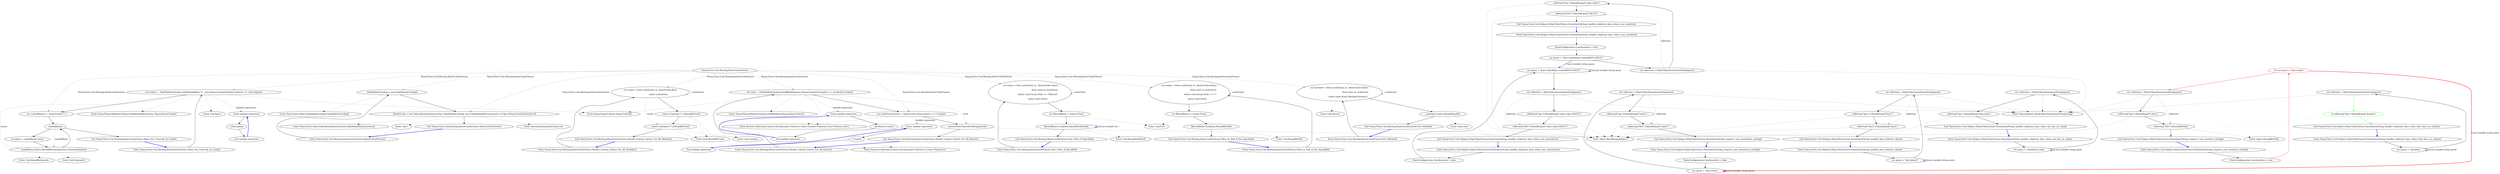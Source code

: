 digraph  {
n64 [label="Nancy.Tests.Unit.Routing.RouteCacheFixture", span=""];
n0 [cluster="Nancy.Tests.Unit.Routing.RouteCacheFixture.RouteCacheFixture()", label="Entry Nancy.Tests.Unit.Routing.RouteCacheFixture.RouteCacheFixture()", span="19-19"];
n1 [cluster="Nancy.Tests.Unit.Routing.RouteCacheFixture.RouteCacheFixture()", label="_FakeModuleCatalog = new FakeModuleCatalog()", span="21-21"];
n2 [cluster="Nancy.Tests.Unit.Routing.RouteCacheFixture.RouteCacheFixture()", label="_RouteCache = new Nancy.Routing.RouteCache(_FakeModuleCatalog, new FakeModuleKeyGenerator(), A.Fake<INancyContextFactory>())", span="23-23"];
n4 [cluster="Nancy.Tests.Fakes.FakeModuleCatalog.FakeModuleCatalog()", label="Entry Nancy.Tests.Fakes.FakeModuleCatalog.FakeModuleCatalog()", span="13-13"];
n3 [cluster="Nancy.Tests.Unit.Routing.RouteCacheFixture.RouteCacheFixture()", label="Exit Nancy.Tests.Unit.Routing.RouteCacheFixture.RouteCacheFixture()", span="19-19"];
n5 [cluster="Nancy.Routing.RouteCache.cstr", label="Entry Nancy.Routing.RouteCache.cstr", span=""];
n6 [cluster="Nancy.Tests.Fakes.FakeModuleKeyGenerator.FakeModuleKeyGenerator()", label="Entry Nancy.Tests.Fakes.FakeModuleKeyGenerator.FakeModuleKeyGenerator()", span="4-4"];
n7 [cluster="Unk.>", label="Entry Unk.>", span=""];
n8 [cluster="Nancy.Tests.Unit.Routing.RouteCacheFixture.Should_Contain_Entries_For_All_Modules()", label="Entry Nancy.Tests.Unit.Routing.RouteCacheFixture.Should_Contain_Entries_For_All_Modules()", span="27-27"];
n9 [cluster="Nancy.Tests.Unit.Routing.RouteCacheFixture.Should_Contain_Entries_For_All_Modules()", label="var routes = from cacheEntry in _RouteCache.Keys\r\n                         select cacheEntry", span="29-30"];
n10 [cluster="Nancy.Tests.Unit.Routing.RouteCacheFixture.Should_Contain_Entries_For_All_Modules()", label="routes.Contains(''1'').ShouldBeTrue()", span="32-32"];
n11 [cluster="Nancy.Tests.Unit.Routing.RouteCacheFixture.Should_Contain_Entries_For_All_Modules()", label="routes.Contains(''2'').ShouldBeTrue()", span="33-33"];
n13 [cluster="Unk.Contains", label="Entry Unk.Contains", span=""];
n14 [cluster="bool.ShouldBeTrue()", label="Entry bool.ShouldBeTrue()", span="85-85"];
n12 [cluster="Nancy.Tests.Unit.Routing.RouteCacheFixture.Should_Contain_Entries_For_All_Modules()", label="Exit Nancy.Tests.Unit.Routing.RouteCacheFixture.Should_Contain_Entries_For_All_Modules()", span="27-27"];
n15 [cluster="Nancy.Tests.Unit.Routing.RouteCacheFixture.Should_Contain_Entries_For_All_Routes()", label="Entry Nancy.Tests.Unit.Routing.RouteCacheFixture.Should_Contain_Entries_For_All_Routes()", span="37-37"];
n16 [cluster="Nancy.Tests.Unit.Routing.RouteCacheFixture.Should_Contain_Entries_For_All_Routes()", label="var total = _FakeModuleCatalog.GetAllModules(new NancyContext()).Sum(nm => nm.Routes.Count())", span="39-39"];
n17 [cluster="Nancy.Tests.Unit.Routing.RouteCacheFixture.Should_Contain_Entries_For_All_Routes()", label="var cacheEntriesTotal = _RouteCache.Values.Sum(c => c.Count())", span="41-41"];
n20 [cluster="Nancy.NancyContext.NancyContext()", label="Entry Nancy.NancyContext.NancyContext()", span="20-20"];
n21 [cluster="Nancy.INancyModuleCatalog.GetAllModules(Nancy.NancyContext)", label="Entry Nancy.INancyModuleCatalog.GetAllModules(Nancy.NancyContext)", span="14-14"];
n22 [cluster="System.Collections.Generic.IEnumerable<TSource>.Sum<TSource>(System.Func<TSource, int>)", label="Entry System.Collections.Generic.IEnumerable<TSource>.Sum<TSource>(System.Func<TSource, int>)", span="0-0"];
n24 [cluster="lambda expression", label="Entry lambda expression", span="39-39"];
n18 [cluster="Nancy.Tests.Unit.Routing.RouteCacheFixture.Should_Contain_Entries_For_All_Routes()", label="cacheEntriesTotal.ShouldEqual(total)", span="43-43"];
n28 [cluster="lambda expression", label="Entry lambda expression", span="41-41"];
n19 [cluster="Nancy.Tests.Unit.Routing.RouteCacheFixture.Should_Contain_Entries_For_All_Routes()", label="Exit Nancy.Tests.Unit.Routing.RouteCacheFixture.Should_Contain_Entries_For_All_Routes()", span="37-37"];
n23 [cluster="object.ShouldEqual(object)", label="Entry object.ShouldEqual(object)", span="95-95"];
n25 [cluster="lambda expression", label="nm.Routes.Count()", span="39-39"];
n26 [cluster="lambda expression", label="Exit lambda expression", span="39-39"];
n27 [cluster="System.Collections.Generic.IEnumerable<TSource>.Count<TSource>()", label="Entry System.Collections.Generic.IEnumerable<TSource>.Count<TSource>()", span="0-0"];
n29 [cluster="lambda expression", label="c.Count()", span="41-41"];
n30 [cluster="lambda expression", label="Exit lambda expression", span="41-41"];
n31 [cluster="Nancy.Tests.Unit.Routing.RouteCacheFixture.Sets_Filter_If_Specified()", label="Entry Nancy.Tests.Unit.Routing.RouteCacheFixture.Sets_Filter_If_Specified()", span="47-47"];
n32 [cluster="Nancy.Tests.Unit.Routing.RouteCacheFixture.Sets_Filter_If_Specified()", label="var routes = from cacheEntry in _RouteCache.Values\r\n                         from route in cacheEntry\r\n                         where route.Item2.Path == ''/filtered''\r\n                         select route.Item2", span="49-52"];
n33 [cluster="Nancy.Tests.Unit.Routing.RouteCacheFixture.Sets_Filter_If_Specified()", label="var filteredRoute = routes.First()", span="54-54"];
n34 [cluster="Nancy.Tests.Unit.Routing.RouteCacheFixture.Sets_Filter_If_Specified()", label="filteredRoute.Condition.ShouldNotBeNull()", span="56-56"];
n36 [cluster="Unk.First", label="Entry Unk.First", span=""];
n35 [cluster="Nancy.Tests.Unit.Routing.RouteCacheFixture.Sets_Filter_If_Specified()", label="Exit Nancy.Tests.Unit.Routing.RouteCacheFixture.Sets_Filter_If_Specified()", span="47-47"];
n37 [cluster="Unk.ShouldNotBeNull", label="Entry Unk.ShouldNotBeNull", span=""];
n38 [cluster="Nancy.Tests.Unit.Routing.RouteCacheFixture.Filter_Is_Null_If_Not_Specified()", label="Entry Nancy.Tests.Unit.Routing.RouteCacheFixture.Filter_Is_Null_If_Not_Specified()", span="60-60"];
n39 [cluster="Nancy.Tests.Unit.Routing.RouteCacheFixture.Filter_Is_Null_If_Not_Specified()", label="var routes = from cacheEntry in _RouteCache.Values\r\n                         from route in cacheEntry\r\n                         where route.Item2.Path == ''/''\r\n                         select route.Item2", span="62-65"];
n40 [cluster="Nancy.Tests.Unit.Routing.RouteCacheFixture.Filter_Is_Null_If_Not_Specified()", label="var filteredRoute = routes.First()", span="67-67"];
n41 [cluster="Nancy.Tests.Unit.Routing.RouteCacheFixture.Filter_Is_Null_If_Not_Specified()", label="filteredRoute.Condition.ShouldBeNull()", span="69-69"];
n42 [cluster="Nancy.Tests.Unit.Routing.RouteCacheFixture.Filter_Is_Null_If_Not_Specified()", label="Exit Nancy.Tests.Unit.Routing.RouteCacheFixture.Filter_Is_Null_If_Not_Specified()", span="60-60"];
n43 [cluster="Unk.ShouldBeNull", label="Entry Unk.ShouldBeNull", span=""];
n44 [cluster="Nancy.Tests.Unit.Routing.RouteCacheFixture.Sets_Method()", label="Entry Nancy.Tests.Unit.Routing.RouteCacheFixture.Sets_Method()", span="73-73"];
n45 [cluster="Nancy.Tests.Unit.Routing.RouteCacheFixture.Sets_Method()", label="var methods = (from cacheEntry in _RouteCache.Values\r\n                          from route in cacheEntry\r\n                          select route.Item2.Method).Distinct()", span="75-77"];
n46 [cluster="Nancy.Tests.Unit.Routing.RouteCacheFixture.Sets_Method()", label="methods.Count().ShouldEqual(4)", span="79-79"];
n48 [cluster="Unk.Distinct", label="Entry Unk.Distinct", span=""];
n47 [cluster="Nancy.Tests.Unit.Routing.RouteCacheFixture.Sets_Method()", label="Exit Nancy.Tests.Unit.Routing.RouteCacheFixture.Sets_Method()", span="73-73"];
n49 [cluster="Unk.Count", label="Entry Unk.Count", span=""];
n50 [cluster="Nancy.Tests.Unit.Routing.RouteCacheFixture.Index_Set_Correctly_In_Cache()", label="Entry Nancy.Tests.Unit.Routing.RouteCacheFixture.Index_Set_Correctly_In_Cache()", span="83-83"];
n51 [cluster="Nancy.Tests.Unit.Routing.RouteCacheFixture.Index_Set_Correctly_In_Cache()", label="var routes = _FakeModuleCatalog.GetModuleByKey(''1'', new NancyContext()).Routes.Select(r => r.Description)", span="85-85"];
n52 [cluster="Nancy.Tests.Unit.Routing.RouteCacheFixture.Index_Set_Correctly_In_Cache()", label="var cachedRoutes = _RouteCache[''1'']", span="87-87"];
n57 [cluster="Nancy.INancyModuleCatalog.GetModuleByKey(string, Nancy.NancyContext)", label="Entry Nancy.INancyModuleCatalog.GetModuleByKey(string, Nancy.NancyContext)", span="22-22"];
n58 [cluster="Unk.Select", label="Entry Unk.Select", span=""];
n61 [cluster="lambda expression", label="Entry lambda expression", span="85-85"];
n55 [cluster="Nancy.Tests.Unit.Routing.RouteCacheFixture.Index_Set_Correctly_In_Cache()", label="cachedRoute.Item2.ShouldBeSameAs(routes.ElementAt(index))", span="92-92"];
n53 [cluster="Nancy.Tests.Unit.Routing.RouteCacheFixture.Index_Set_Correctly_In_Cache()", label=cachedRoutes, span="89-89"];
n54 [cluster="Nancy.Tests.Unit.Routing.RouteCacheFixture.Index_Set_Correctly_In_Cache()", label="var index = cachedRoute.Item1", span="91-91"];
n56 [cluster="Nancy.Tests.Unit.Routing.RouteCacheFixture.Index_Set_Correctly_In_Cache()", label="Exit Nancy.Tests.Unit.Routing.RouteCacheFixture.Index_Set_Correctly_In_Cache()", span="83-83"];
n59 [cluster="Unk.ElementAt", label="Entry Unk.ElementAt", span=""];
n60 [cluster="Unk.ShouldBeSameAs", label="Entry Unk.ShouldBeSameAs", span=""];
n62 [cluster="lambda expression", label="r.Description", span="85-85"];
n63 [cluster="lambda expression", label="Exit lambda expression", span="85-85"];
m0_24 [cluster="Nancy.Tests.Unit.Helpers.HttpUtilityFixture.ParseQueryString_handles_duplicate_keys_when_case_sensitive()", file="HttpUtilityFixture.cs", label="Entry Nancy.Tests.Unit.Helpers.HttpUtilityFixture.ParseQueryString_handles_duplicate_keys_when_case_sensitive()", span="53-53"];
m0_25 [cluster="Nancy.Tests.Unit.Helpers.HttpUtilityFixture.ParseQueryString_handles_duplicate_keys_when_case_sensitive()", file="HttpUtilityFixture.cs", label="StaticConfiguration.CaseSensitive = true", span="56-56"];
m0_26 [cluster="Nancy.Tests.Unit.Helpers.HttpUtilityFixture.ParseQueryString_handles_duplicate_keys_when_case_sensitive()", file="HttpUtilityFixture.cs", label="var query = ''key=value&key=value&KEY=VALUE''", span="57-57"];
m0_27 [cluster="Nancy.Tests.Unit.Helpers.HttpUtilityFixture.ParseQueryString_handles_duplicate_keys_when_case_sensitive()", file="HttpUtilityFixture.cs", label="var collection = HttpUtility.ParseQueryString(query)", span="60-60"];
m0_28 [cluster="Nancy.Tests.Unit.Helpers.HttpUtilityFixture.ParseQueryString_handles_duplicate_keys_when_case_sensitive()", file="HttpUtilityFixture.cs", label="collection[''key''].ShouldEqual(''value,value'')", span="63-63"];
m0_29 [cluster="Nancy.Tests.Unit.Helpers.HttpUtilityFixture.ParseQueryString_handles_duplicate_keys_when_case_sensitive()", file="HttpUtilityFixture.cs", label="collection[''KEY''].ShouldEqual(''VALUE'')", span="64-64"];
m0_30 [cluster="Nancy.Tests.Unit.Helpers.HttpUtilityFixture.ParseQueryString_handles_duplicate_keys_when_case_sensitive()", file="HttpUtilityFixture.cs", label="Exit Nancy.Tests.Unit.Helpers.HttpUtilityFixture.ParseQueryString_handles_duplicate_keys_when_case_sensitive()", span="53-53"];
m0_16 [cluster="object.ShouldBeNull()", file="HttpUtilityFixture.cs", label="Entry object.ShouldBeNull()", span="145-145"];
m0_0 [cluster="Nancy.Tests.Unit.Helpers.HttpUtilityFixture.ParseQueryString_respects_case_insensitive_setting()", file="HttpUtilityFixture.cs", label="Entry Nancy.Tests.Unit.Helpers.HttpUtilityFixture.ParseQueryString_respects_case_insensitive_setting()", span="8-8"];
m0_1 [cluster="Nancy.Tests.Unit.Helpers.HttpUtilityFixture.ParseQueryString_respects_case_insensitive_setting()", file="HttpUtilityFixture.cs", label="StaticConfiguration.CaseSensitive = false", span="11-11"];
m0_2 [cluster="Nancy.Tests.Unit.Helpers.HttpUtilityFixture.ParseQueryString_respects_case_insensitive_setting()", file="HttpUtilityFixture.cs", label="var query = ''key=value''", span="12-12"];
m0_3 [cluster="Nancy.Tests.Unit.Helpers.HttpUtilityFixture.ParseQueryString_respects_case_insensitive_setting()", file="HttpUtilityFixture.cs", label="var collection = HttpUtility.ParseQueryString(query)", span="15-15"];
m0_4 [cluster="Nancy.Tests.Unit.Helpers.HttpUtilityFixture.ParseQueryString_respects_case_insensitive_setting()", file="HttpUtilityFixture.cs", label="collection[''key''].ShouldEqual(''value'')", span="18-18"];
m0_5 [cluster="Nancy.Tests.Unit.Helpers.HttpUtilityFixture.ParseQueryString_respects_case_insensitive_setting()", file="HttpUtilityFixture.cs", label="collection[''KEY''].ShouldEqual(''value'')", span="19-19"];
m0_6 [cluster="Nancy.Tests.Unit.Helpers.HttpUtilityFixture.ParseQueryString_respects_case_insensitive_setting()", file="HttpUtilityFixture.cs", label="Exit Nancy.Tests.Unit.Helpers.HttpUtilityFixture.ParseQueryString_respects_case_insensitive_setting()", span="8-8"];
m0_37 [cluster="Nancy.Tests.Unit.Helpers.HttpUtilityFixture.ParseQueryString_handles_duplicate_keys_when_one_has_no_value()", file="HttpUtilityFixture.cs", label="Entry Nancy.Tests.Unit.Helpers.HttpUtilityFixture.ParseQueryString_handles_duplicate_keys_when_one_has_no_value()", span="82-82"];
m0_38 [cluster="Nancy.Tests.Unit.Helpers.HttpUtilityFixture.ParseQueryString_handles_duplicate_keys_when_one_has_no_value()", file="HttpUtilityFixture.cs", label="var query = ''key&key=value''", span="85-85"];
m0_39 [cluster="Nancy.Tests.Unit.Helpers.HttpUtilityFixture.ParseQueryString_handles_duplicate_keys_when_one_has_no_value()", file="HttpUtilityFixture.cs", label="var collection = HttpUtility.ParseQueryString(query)", span="88-88"];
m0_40 [cluster="Nancy.Tests.Unit.Helpers.HttpUtilityFixture.ParseQueryString_handles_duplicate_keys_when_one_has_no_value()", file="HttpUtilityFixture.cs", label="collection[''key''].ShouldEqual(''key,value'')", span="91-91"];
m0_41 [cluster="Nancy.Tests.Unit.Helpers.HttpUtilityFixture.ParseQueryString_handles_duplicate_keys_when_one_has_no_value()", file="HttpUtilityFixture.cs", label="Exit Nancy.Tests.Unit.Helpers.HttpUtilityFixture.ParseQueryString_handles_duplicate_keys_when_one_has_no_value()", span="82-82"];
m0_42 [cluster="Nancy.Tests.Unit.Helpers.HttpUtilityFixture.ParseQueryString_handles_duplicate_keys_when_they_have_no_values()", file="HttpUtilityFixture.cs", label="Entry Nancy.Tests.Unit.Helpers.HttpUtilityFixture.ParseQueryString_handles_duplicate_keys_when_they_have_no_values()", span="95-95"];
m0_43 [cluster="Nancy.Tests.Unit.Helpers.HttpUtilityFixture.ParseQueryString_handles_duplicate_keys_when_they_have_no_values()", file="HttpUtilityFixture.cs", label="var query = ''key&key''", span="98-98"];
m0_44 [cluster="Nancy.Tests.Unit.Helpers.HttpUtilityFixture.ParseQueryString_handles_duplicate_keys_when_they_have_no_values()", file="HttpUtilityFixture.cs", label="var collection = HttpUtility.ParseQueryString(query)", span="101-101"];
m0_45 [cluster="Nancy.Tests.Unit.Helpers.HttpUtilityFixture.ParseQueryString_handles_duplicate_keys_when_they_have_no_values()", color=green, community=0, file="HttpUtilityFixture.cs", label="9: collection[''key''].ShouldEqual(''key,key'')", span="108-108"];
m0_46 [cluster="Nancy.Tests.Unit.Helpers.HttpUtilityFixture.ParseQueryString_handles_duplicate_keys_when_they_have_no_values()", file="HttpUtilityFixture.cs", label="Exit Nancy.Tests.Unit.Helpers.HttpUtilityFixture.ParseQueryString_handles_duplicate_keys_when_they_have_no_values()", span="95-95"];
m0_9 [cluster="Nancy.Tests.Unit.Helpers.HttpUtilityFixture.ParseQueryString_respects_case_sensitive_setting()", file="HttpUtilityFixture.cs", label="Entry Nancy.Tests.Unit.Helpers.HttpUtilityFixture.ParseQueryString_respects_case_sensitive_setting()", span="23-23"];
m0_10 [cluster="Nancy.Tests.Unit.Helpers.HttpUtilityFixture.ParseQueryString_respects_case_sensitive_setting()", file="HttpUtilityFixture.cs", label="StaticConfiguration.CaseSensitive = true", span="26-26"];
m0_11 [cluster="Nancy.Tests.Unit.Helpers.HttpUtilityFixture.ParseQueryString_respects_case_sensitive_setting()", color=red, community=0, file="HttpUtilityFixture.cs", label="19: var query = ''key=value''", span="27-27"];
m0_12 [cluster="Nancy.Tests.Unit.Helpers.HttpUtilityFixture.ParseQueryString_respects_case_sensitive_setting()", file="HttpUtilityFixture.cs", label="var collection = HttpUtility.ParseQueryString(query)", span="30-30"];
m0_13 [cluster="Nancy.Tests.Unit.Helpers.HttpUtilityFixture.ParseQueryString_respects_case_sensitive_setting()", file="HttpUtilityFixture.cs", label="collection[''key''].ShouldEqual(''value'')", span="33-33"];
m0_14 [cluster="Nancy.Tests.Unit.Helpers.HttpUtilityFixture.ParseQueryString_respects_case_sensitive_setting()", file="HttpUtilityFixture.cs", label="collection[''KEY''].ShouldBeNull()", span="34-34"];
m0_15 [cluster="Nancy.Tests.Unit.Helpers.HttpUtilityFixture.ParseQueryString_respects_case_sensitive_setting()", file="HttpUtilityFixture.cs", label="Exit Nancy.Tests.Unit.Helpers.HttpUtilityFixture.ParseQueryString_respects_case_sensitive_setting()", span="23-23"];
m0_7 [cluster="Nancy.Helpers.HttpUtility.ParseQueryString(string)", file="HttpUtilityFixture.cs", label="Entry Nancy.Helpers.HttpUtility.ParseQueryString(string)", span="682-682"];
m0_31 [cluster="Nancy.Tests.Unit.Helpers.HttpUtilityFixture.ParseQueryString_handles_keys_without_values()", file="HttpUtilityFixture.cs", label="Entry Nancy.Tests.Unit.Helpers.HttpUtilityFixture.ParseQueryString_handles_keys_without_values()", span="68-68"];
m0_32 [cluster="Nancy.Tests.Unit.Helpers.HttpUtilityFixture.ParseQueryString_handles_keys_without_values()", file="HttpUtilityFixture.cs", label="var query = ''key1&key2''", span="71-71"];
m0_33 [cluster="Nancy.Tests.Unit.Helpers.HttpUtilityFixture.ParseQueryString_handles_keys_without_values()", file="HttpUtilityFixture.cs", label="var collection = HttpUtility.ParseQueryString(query)", span="74-74"];
m0_34 [cluster="Nancy.Tests.Unit.Helpers.HttpUtilityFixture.ParseQueryString_handles_keys_without_values()", file="HttpUtilityFixture.cs", label="collection[''key1''].ShouldEqual(''key1'')", span="77-77"];
m0_35 [cluster="Nancy.Tests.Unit.Helpers.HttpUtilityFixture.ParseQueryString_handles_keys_without_values()", file="HttpUtilityFixture.cs", label="collection[''key2''].ShouldEqual(''key2'')", span="78-78"];
m0_36 [cluster="Nancy.Tests.Unit.Helpers.HttpUtilityFixture.ParseQueryString_handles_keys_without_values()", file="HttpUtilityFixture.cs", label="Exit Nancy.Tests.Unit.Helpers.HttpUtilityFixture.ParseQueryString_handles_keys_without_values()", span="68-68"];
m0_17 [cluster="Nancy.Tests.Unit.Helpers.HttpUtilityFixture.ParseQueryString_handles_duplicate_keys_when_case_insensitive()", file="HttpUtilityFixture.cs", label="Entry Nancy.Tests.Unit.Helpers.HttpUtilityFixture.ParseQueryString_handles_duplicate_keys_when_case_insensitive()", span="38-38"];
m0_18 [cluster="Nancy.Tests.Unit.Helpers.HttpUtilityFixture.ParseQueryString_handles_duplicate_keys_when_case_insensitive()", file="HttpUtilityFixture.cs", label="StaticConfiguration.CaseSensitive = false", span="41-41"];
m0_19 [cluster="Nancy.Tests.Unit.Helpers.HttpUtilityFixture.ParseQueryString_handles_duplicate_keys_when_case_insensitive()", file="HttpUtilityFixture.cs", label="var query = ''key=value&key=value&KEY=VALUE''", span="42-42"];
m0_20 [cluster="Nancy.Tests.Unit.Helpers.HttpUtilityFixture.ParseQueryString_handles_duplicate_keys_when_case_insensitive()", file="HttpUtilityFixture.cs", label="var collection = HttpUtility.ParseQueryString(query)", span="45-45"];
m0_21 [cluster="Nancy.Tests.Unit.Helpers.HttpUtilityFixture.ParseQueryString_handles_duplicate_keys_when_case_insensitive()", file="HttpUtilityFixture.cs", label="collection[''key''].ShouldEqual(''value,value,VALUE'')", span="48-48"];
m0_22 [cluster="Nancy.Tests.Unit.Helpers.HttpUtilityFixture.ParseQueryString_handles_duplicate_keys_when_case_insensitive()", file="HttpUtilityFixture.cs", label="collection[''KEY''].ShouldEqual(''value,value,VALUE'')", span="49-49"];
m0_23 [cluster="Nancy.Tests.Unit.Helpers.HttpUtilityFixture.ParseQueryString_handles_duplicate_keys_when_case_insensitive()", file="HttpUtilityFixture.cs", label="Exit Nancy.Tests.Unit.Helpers.HttpUtilityFixture.ParseQueryString_handles_duplicate_keys_when_case_insensitive()", span="38-38"];
n64 -> n1  [color=darkseagreen4, key=1, label="Nancy.Tests.Unit.Routing.RouteCacheFixture", style=dashed];
n64 -> n2  [color=darkseagreen4, key=1, label="Nancy.Tests.Unit.Routing.RouteCacheFixture", style=dashed];
n64 -> n9  [color=darkseagreen4, key=1, label="Nancy.Tests.Unit.Routing.RouteCacheFixture", style=dashed];
n64 -> n16  [color=darkseagreen4, key=1, label="Nancy.Tests.Unit.Routing.RouteCacheFixture", style=dashed];
n64 -> n17  [color=darkseagreen4, key=1, label="Nancy.Tests.Unit.Routing.RouteCacheFixture", style=dashed];
n64 -> n32  [color=darkseagreen4, key=1, label="Nancy.Tests.Unit.Routing.RouteCacheFixture", style=dashed];
n64 -> n39  [color=darkseagreen4, key=1, label="Nancy.Tests.Unit.Routing.RouteCacheFixture", style=dashed];
n64 -> n45  [color=darkseagreen4, key=1, label="Nancy.Tests.Unit.Routing.RouteCacheFixture", style=dashed];
n64 -> n51  [color=darkseagreen4, key=1, label="Nancy.Tests.Unit.Routing.RouteCacheFixture", style=dashed];
n64 -> n52  [color=darkseagreen4, key=1, label="Nancy.Tests.Unit.Routing.RouteCacheFixture", style=dashed];
n0 -> n1  [key=0, style=solid];
n1 -> n2  [key=0, style=solid];
n1 -> n4  [key=2, style=dotted];
n2 -> n3  [key=0, style=solid];
n2 -> n5  [key=2, style=dotted];
n2 -> n6  [key=2, style=dotted];
n2 -> n7  [key=2, style=dotted];
n3 -> n0  [color=blue, key=0, style=bold];
n8 -> n9  [key=0, style=solid];
n9 -> n10  [key=0, style=solid];
n9 -> n9  [color=darkseagreen4, key=1, label=cacheEntry, style=dashed];
n9 -> n11  [color=darkseagreen4, key=1, label=routes, style=dashed];
n10 -> n11  [key=0, style=solid];
n10 -> n13  [key=2, style=dotted];
n10 -> n14  [key=2, style=dotted];
n11 -> n12  [key=0, style=solid];
n11 -> n13  [key=2, style=dotted];
n11 -> n14  [key=2, style=dotted];
n12 -> n8  [color=blue, key=0, style=bold];
n15 -> n16  [key=0, style=solid];
n16 -> n17  [key=0, style=solid];
n16 -> n20  [key=2, style=dotted];
n16 -> n21  [key=2, style=dotted];
n16 -> n22  [key=2, style=dotted];
n16 -> n24  [color=darkseagreen4, key=1, label="lambda expression", style=dashed];
n16 -> n18  [color=darkseagreen4, key=1, label=total, style=dashed];
n17 -> n18  [key=0, style=solid];
n17 -> n22  [key=2, style=dotted];
n17 -> n28  [color=darkseagreen4, key=1, label="lambda expression", style=dashed];
n24 -> n25  [key=0, style=solid];
n18 -> n19  [key=0, style=solid];
n18 -> n23  [key=2, style=dotted];
n28 -> n29  [key=0, style=solid];
n19 -> n15  [color=blue, key=0, style=bold];
n25 -> n26  [key=0, style=solid];
n25 -> n27  [key=2, style=dotted];
n26 -> n24  [color=blue, key=0, style=bold];
n29 -> n30  [key=0, style=solid];
n29 -> n27  [key=2, style=dotted];
n30 -> n28  [color=blue, key=0, style=bold];
n31 -> n32  [key=0, style=solid];
n32 -> n33  [key=0, style=solid];
n32 -> n32  [color=darkseagreen4, key=1, label=cacheEntry, style=dashed];
n33 -> n34  [key=0, style=solid];
n33 -> n36  [key=2, style=dotted];
n34 -> n35  [key=0, style=solid];
n34 -> n37  [key=2, style=dotted];
n34 -> n34  [color=darkorchid, key=3, label="Local variable int i", style=bold];
n35 -> n31  [color=blue, key=0, style=bold];
n38 -> n39  [key=0, style=solid];
n39 -> n40  [key=0, style=solid];
n39 -> n39  [color=darkseagreen4, key=1, label=cacheEntry, style=dashed];
n40 -> n41  [key=0, style=solid];
n40 -> n36  [key=2, style=dotted];
n41 -> n42  [key=0, style=solid];
n41 -> n43  [key=2, style=dotted];
n42 -> n38  [color=blue, key=0, style=bold];
n44 -> n45  [key=0, style=solid];
n45 -> n46  [key=0, style=solid];
n45 -> n48  [key=2, style=dotted];
n45 -> n45  [color=darkseagreen4, key=1, label=cacheEntry, style=dashed];
n46 -> n47  [key=0, style=solid];
n46 -> n49  [key=2, style=dotted];
n46 -> n23  [key=2, style=dotted];
n47 -> n44  [color=blue, key=0, style=bold];
n50 -> n51  [key=0, style=solid];
n51 -> n52  [key=0, style=solid];
n51 -> n20  [key=2, style=dotted];
n51 -> n57  [key=2, style=dotted];
n51 -> n58  [key=2, style=dotted];
n51 -> n61  [color=darkseagreen4, key=1, label="lambda expression", style=dashed];
n51 -> n55  [color=darkseagreen4, key=1, label=routes, style=dashed];
n52 -> n53  [key=0, style=solid];
n61 -> n62  [key=0, style=solid];
n55 -> n53  [key=0, style=solid];
n55 -> n59  [key=2, style=dotted];
n55 -> n60  [key=2, style=dotted];
n53 -> n54  [key=0, style=solid];
n53 -> n56  [key=0, style=solid];
n53 -> n55  [color=darkseagreen4, key=1, label=cachedRoute, style=dashed];
n54 -> n55  [key=0, style=solid];
n56 -> n50  [color=blue, key=0, style=bold];
n62 -> n63  [key=0, style=solid];
n63 -> n61  [color=blue, key=0, style=bold];
m0_24 -> m0_25  [key=0, style=solid];
m0_25 -> m0_26  [key=0, style=solid];
m0_26 -> m0_27  [key=0, style=solid];
m0_26 -> m0_19  [color=darkorchid, key=3, label="Local variable string query", style=bold];
m0_27 -> m0_28  [key=0, style=solid];
m0_27 -> m0_7  [key=2, style=dotted];
m0_27 -> m0_29  [color=darkseagreen4, key=1, label=collection, style=dashed];
m0_28 -> m0_29  [key=0, style=solid];
m0_28 -> n23  [key=2, style=dotted];
m0_29 -> m0_30  [key=0, style=solid];
m0_29 -> n23  [key=2, style=dotted];
m0_30 -> m0_24  [color=blue, key=0, style=bold];
m0_0 -> m0_1  [key=0, style=solid];
m0_1 -> m0_2  [key=0, style=solid];
m0_2 -> m0_3  [key=0, style=solid];
m0_2 -> m0_2  [color=darkorchid, key=3, label="Local variable string query", style=bold];
m0_3 -> m0_4  [key=0, style=solid];
m0_3 -> m0_7  [key=2, style=dotted];
m0_3 -> m0_5  [color=darkseagreen4, key=1, label=collection, style=dashed];
m0_4 -> m0_5  [key=0, style=solid];
m0_4 -> n23  [key=2, style=dotted];
m0_5 -> m0_6  [key=0, style=solid];
m0_5 -> n23  [key=2, style=dotted];
m0_6 -> m0_0  [color=blue, key=0, style=bold];
m0_37 -> m0_38  [key=0, style=solid];
m0_38 -> m0_39  [key=0, style=solid];
m0_38 -> m0_38  [color=darkorchid, key=3, label="Local variable string query", style=bold];
m0_39 -> m0_40  [key=0, style=solid];
m0_39 -> m0_7  [key=2, style=dotted];
m0_40 -> m0_41  [key=0, style=solid];
m0_40 -> n23  [key=2, style=dotted];
m0_41 -> m0_37  [color=blue, key=0, style=bold];
m0_42 -> m0_43  [key=0, style=solid];
m0_43 -> m0_44  [key=0, style=solid];
m0_43 -> m0_43  [color=darkorchid, key=3, label="Local variable string query", style=bold];
m0_44 -> m0_45  [color=green, key=0, style=solid];
m0_44 -> m0_7  [key=2, style=dotted];
m0_45 -> m0_46  [color=green, key=0, style=solid];
m0_45 -> n23  [color=green, key=2, style=dotted];
m0_46 -> m0_42  [color=blue, key=0, style=bold];
m0_9 -> m0_10  [key=0, style=solid];
m0_10 -> m0_11  [color=red, key=0, style=solid];
m0_11 -> m0_12  [color=red, key=0, style=solid];
m0_11 -> m0_2  [color=red, key=3, label="Local variable string query", style=bold];
m0_12 -> m0_13  [key=0, style=solid];
m0_12 -> m0_7  [key=2, style=dotted];
m0_12 -> m0_14  [color=darkseagreen4, key=1, label=collection, style=dashed];
m0_13 -> m0_14  [key=0, style=solid];
m0_13 -> n23  [key=2, style=dotted];
m0_14 -> m0_15  [key=0, style=solid];
m0_14 -> m0_16  [key=2, style=dotted];
m0_15 -> m0_9  [color=blue, key=0, style=bold];
m0_31 -> m0_32  [key=0, style=solid];
m0_32 -> m0_33  [key=0, style=solid];
m0_32 -> m0_32  [color=darkorchid, key=3, label="Local variable string query", style=bold];
m0_33 -> m0_34  [key=0, style=solid];
m0_33 -> m0_7  [key=2, style=dotted];
m0_33 -> m0_35  [color=darkseagreen4, key=1, label=collection, style=dashed];
m0_34 -> m0_35  [key=0, style=solid];
m0_34 -> n23  [key=2, style=dotted];
m0_35 -> m0_36  [key=0, style=solid];
m0_35 -> n23  [key=2, style=dotted];
m0_36 -> m0_31  [color=blue, key=0, style=bold];
m0_17 -> m0_18  [key=0, style=solid];
m0_18 -> m0_19  [key=0, style=solid];
m0_19 -> m0_20  [key=0, style=solid];
m0_19 -> m0_19  [color=darkorchid, key=3, label="Local variable string query", style=bold];
m0_20 -> m0_21  [key=0, style=solid];
m0_20 -> m0_7  [key=2, style=dotted];
m0_20 -> m0_22  [color=darkseagreen4, key=1, label=collection, style=dashed];
m0_21 -> m0_22  [key=0, style=solid];
m0_21 -> n23  [key=2, style=dotted];
m0_22 -> m0_23  [key=0, style=solid];
m0_22 -> n23  [key=2, style=dotted];
m0_23 -> m0_17  [color=blue, key=0, style=bold];
}
